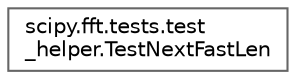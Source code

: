 digraph "Graphical Class Hierarchy"
{
 // LATEX_PDF_SIZE
  bgcolor="transparent";
  edge [fontname=Helvetica,fontsize=10,labelfontname=Helvetica,labelfontsize=10];
  node [fontname=Helvetica,fontsize=10,shape=box,height=0.2,width=0.4];
  rankdir="LR";
  Node0 [id="Node000000",label="scipy.fft.tests.test\l_helper.TestNextFastLen",height=0.2,width=0.4,color="grey40", fillcolor="white", style="filled",URL="$de/d7f/classscipy_1_1fft_1_1tests_1_1test__helper_1_1TestNextFastLen.html",tooltip=" "];
}
